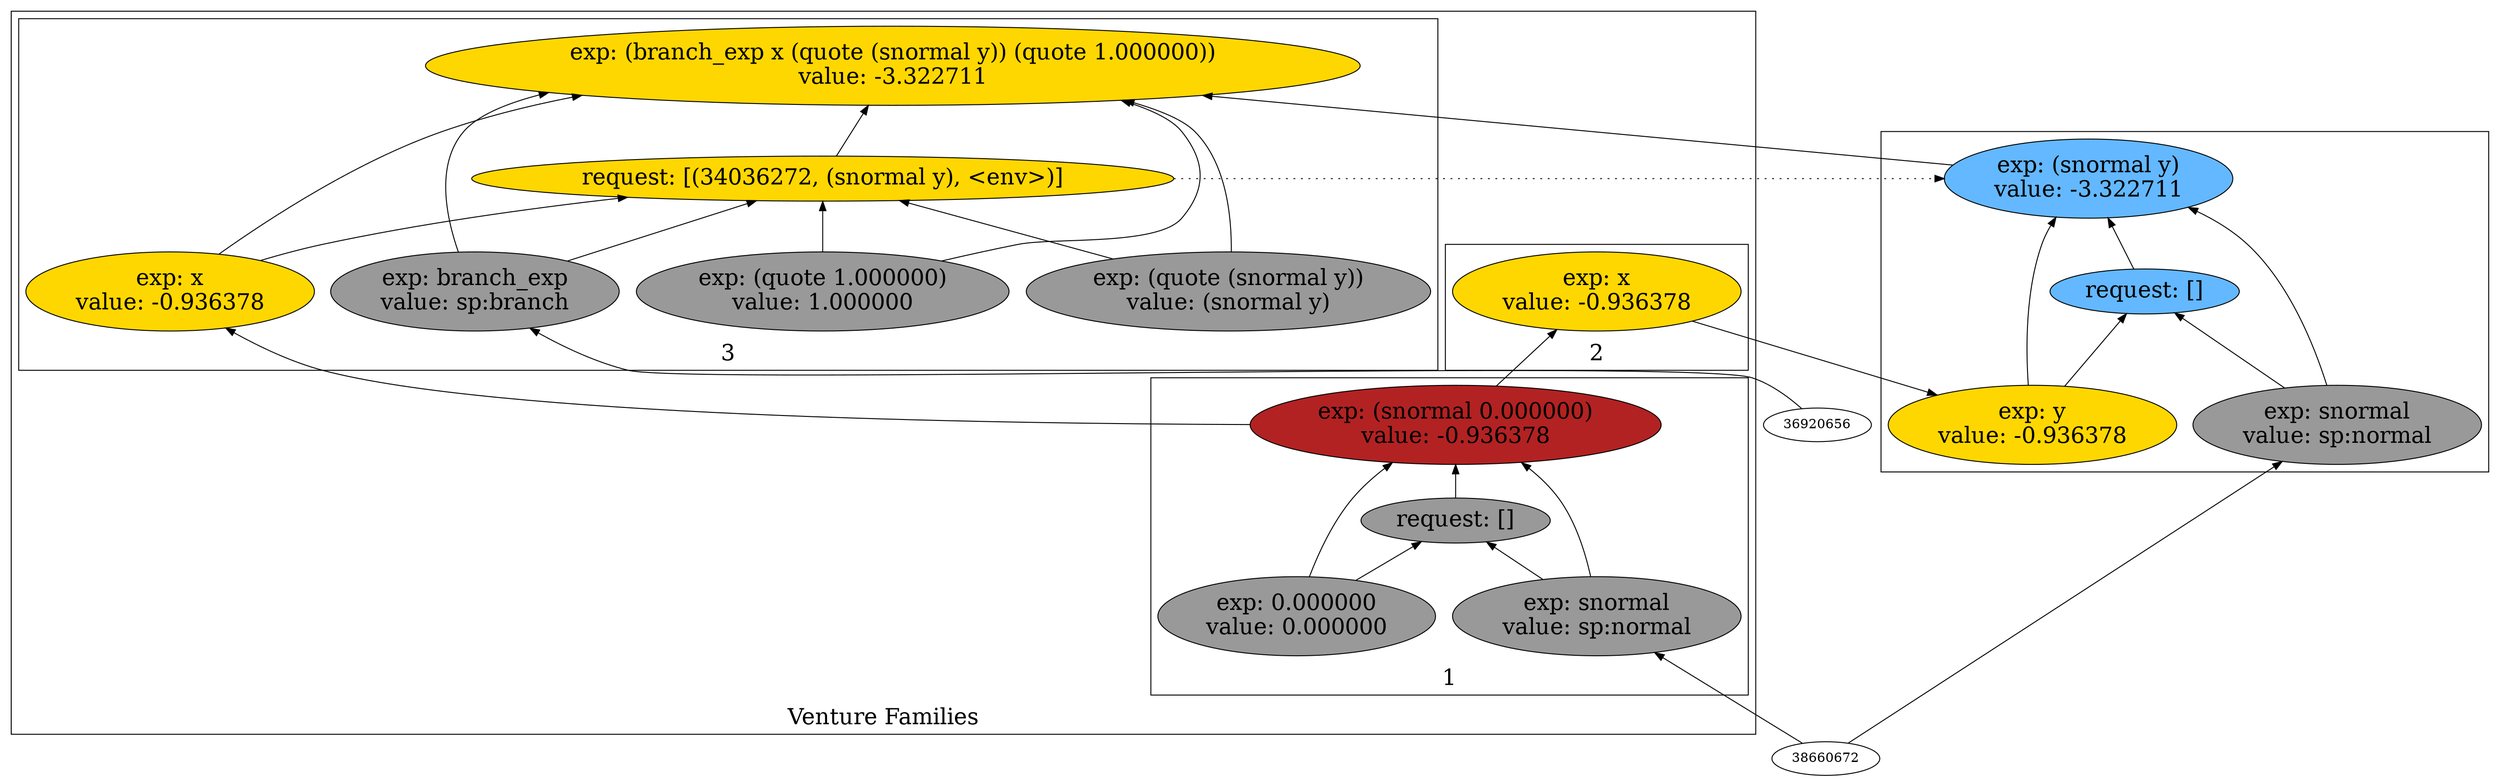 digraph {
rankdir=BT
fontsize=24
subgraph cluster1 {
label="Venture Families"
subgraph cluster2 {
label="1"
"36919568"["fillcolor"="firebrick" "fontsize"="24" "label"="exp: (snormal 0.000000)\nvalue: -0.936378" "shape"="ellipse" "style"="filled" ]
"38700016"["fillcolor"="grey60" "fontsize"="24" "label"="request: []" "shape"="ellipse" "style"="filled" ]
"33092592"["fillcolor"="grey60" "fontsize"="24" "label"="exp: snormal\nvalue: sp:normal" "shape"="ellipse" "style"="filled" ]
"33936992"["fillcolor"="grey60" "fontsize"="24" "label"="exp: 0.000000\nvalue: 0.000000" "shape"="ellipse" "style"="filled" ]
}

subgraph cluster3 {
label="2"
"33943744"["fillcolor"="gold" "fontsize"="24" "label"="exp: x\nvalue: -0.936378" "shape"="ellipse" "style"="filled" ]
}

subgraph cluster4 {
label="3"
"29656560"["fillcolor"="gold" "fontsize"="24" "label"="exp: (branch_exp x (quote (snormal y)) (quote 1.000000))\nvalue: -3.322711" "shape"="ellipse" "style"="filled" ]
"34036272"["fillcolor"="gold" "fontsize"="24" "label"="request: [(34036272, (snormal y), <env>)]" "shape"="ellipse" "style"="filled" ]
"31341232"["fillcolor"="grey60" "fontsize"="24" "label"="exp: branch_exp\nvalue: sp:branch" "shape"="ellipse" "style"="filled" ]
"31328816"["fillcolor"="gold" "fontsize"="24" "label"="exp: x\nvalue: -0.936378" "shape"="ellipse" "style"="filled" ]
"30868272"["fillcolor"="grey60" "fontsize"="24" "label"="exp: (quote (snormal y))\nvalue: (snormal y)" "shape"="ellipse" "style"="filled" ]
"30415904"["fillcolor"="grey60" "fontsize"="24" "label"="exp: (quote 1.000000)\nvalue: 1.000000" "shape"="ellipse" "style"="filled" ]
}

}

subgraph cluster5 {
label=""
"31055760"["fillcolor"="steelblue1" "fontsize"="24" "label"="exp: (snormal y)\nvalue: -3.322711" "shape"="ellipse" "style"="filled" ]
"30852832"["fillcolor"="steelblue1" "fontsize"="24" "label"="request: []" "shape"="ellipse" "style"="filled" ]
"28358400"["fillcolor"="grey60" "fontsize"="24" "label"="exp: snormal\nvalue: sp:normal" "shape"="ellipse" "style"="filled" ]
"31082928"["fillcolor"="gold" "fontsize"="24" "label"="exp: y\nvalue: -0.936378" "shape"="ellipse" "style"="filled" ]
}

"31341232" -> "29656560"["arrowhead"="normal" "color"="black" "constraint"="true" "style"="solid" ]
"31341232" -> "34036272"["arrowhead"="normal" "color"="black" "constraint"="true" "style"="solid" ]
"36920656" -> "31341232"["arrowhead"="normal" "color"="black" "constraint"="true" "style"="solid" ]
"31328816" -> "29656560"["arrowhead"="normal" "color"="black" "constraint"="true" "style"="solid" ]
"31328816" -> "34036272"["arrowhead"="normal" "color"="black" "constraint"="true" "style"="solid" ]
"36919568" -> "31328816"["arrowhead"="normal" "color"="black" "constraint"="true" "style"="solid" ]
"30868272" -> "29656560"["arrowhead"="normal" "color"="black" "constraint"="true" "style"="solid" ]
"30868272" -> "34036272"["arrowhead"="normal" "color"="black" "constraint"="true" "style"="solid" ]
"30415904" -> "29656560"["arrowhead"="normal" "color"="black" "constraint"="true" "style"="solid" ]
"30415904" -> "34036272"["arrowhead"="normal" "color"="black" "constraint"="true" "style"="solid" ]
"34036272" -> "29656560"["arrowhead"="normal" "color"="black" "constraint"="true" "style"="solid" ]
"31055760" -> "29656560"["arrowhead"="normal" "color"="black" "constraint"="true" "style"="solid" ]
"34036272" -> "31055760"["arrowhead"="normal" "color"="black" "constraint"="false" "style"="dotted" ]
"28358400" -> "31055760"["arrowhead"="normal" "color"="black" "constraint"="true" "style"="solid" ]
"28358400" -> "30852832"["arrowhead"="normal" "color"="black" "constraint"="true" "style"="solid" ]
"38660672" -> "28358400"["arrowhead"="normal" "color"="black" "constraint"="true" "style"="solid" ]
"31082928" -> "31055760"["arrowhead"="normal" "color"="black" "constraint"="true" "style"="solid" ]
"31082928" -> "30852832"["arrowhead"="normal" "color"="black" "constraint"="true" "style"="solid" ]
"33943744" -> "31082928"["arrowhead"="normal" "color"="black" "constraint"="true" "style"="solid" ]
"30852832" -> "31055760"["arrowhead"="normal" "color"="black" "constraint"="true" "style"="solid" ]
"36919568" -> "33943744"["arrowhead"="normal" "color"="black" "constraint"="true" "style"="solid" ]
"33092592" -> "36919568"["arrowhead"="normal" "color"="black" "constraint"="true" "style"="solid" ]
"33092592" -> "38700016"["arrowhead"="normal" "color"="black" "constraint"="true" "style"="solid" ]
"38660672" -> "33092592"["arrowhead"="normal" "color"="black" "constraint"="true" "style"="solid" ]
"33936992" -> "36919568"["arrowhead"="normal" "color"="black" "constraint"="true" "style"="solid" ]
"33936992" -> "38700016"["arrowhead"="normal" "color"="black" "constraint"="true" "style"="solid" ]
"38700016" -> "36919568"["arrowhead"="normal" "color"="black" "constraint"="true" "style"="solid" ]

}